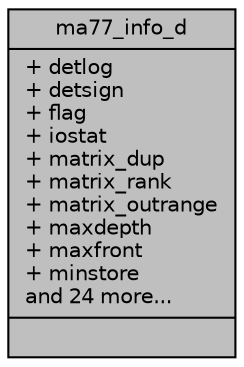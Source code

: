 digraph "ma77_info_d"
{
  edge [fontname="Helvetica",fontsize="10",labelfontname="Helvetica",labelfontsize="10"];
  node [fontname="Helvetica",fontsize="10",shape=record];
  Node1 [label="{ma77_info_d\n|+ detlog\l+ detsign\l+ flag\l+ iostat\l+ matrix_dup\l+ matrix_rank\l+ matrix_outrange\l+ maxdepth\l+ maxfront\l+ minstore\land 24 more...\l|}",height=0.2,width=0.4,color="black", fillcolor="grey75", style="filled" fontcolor="black"];
}
